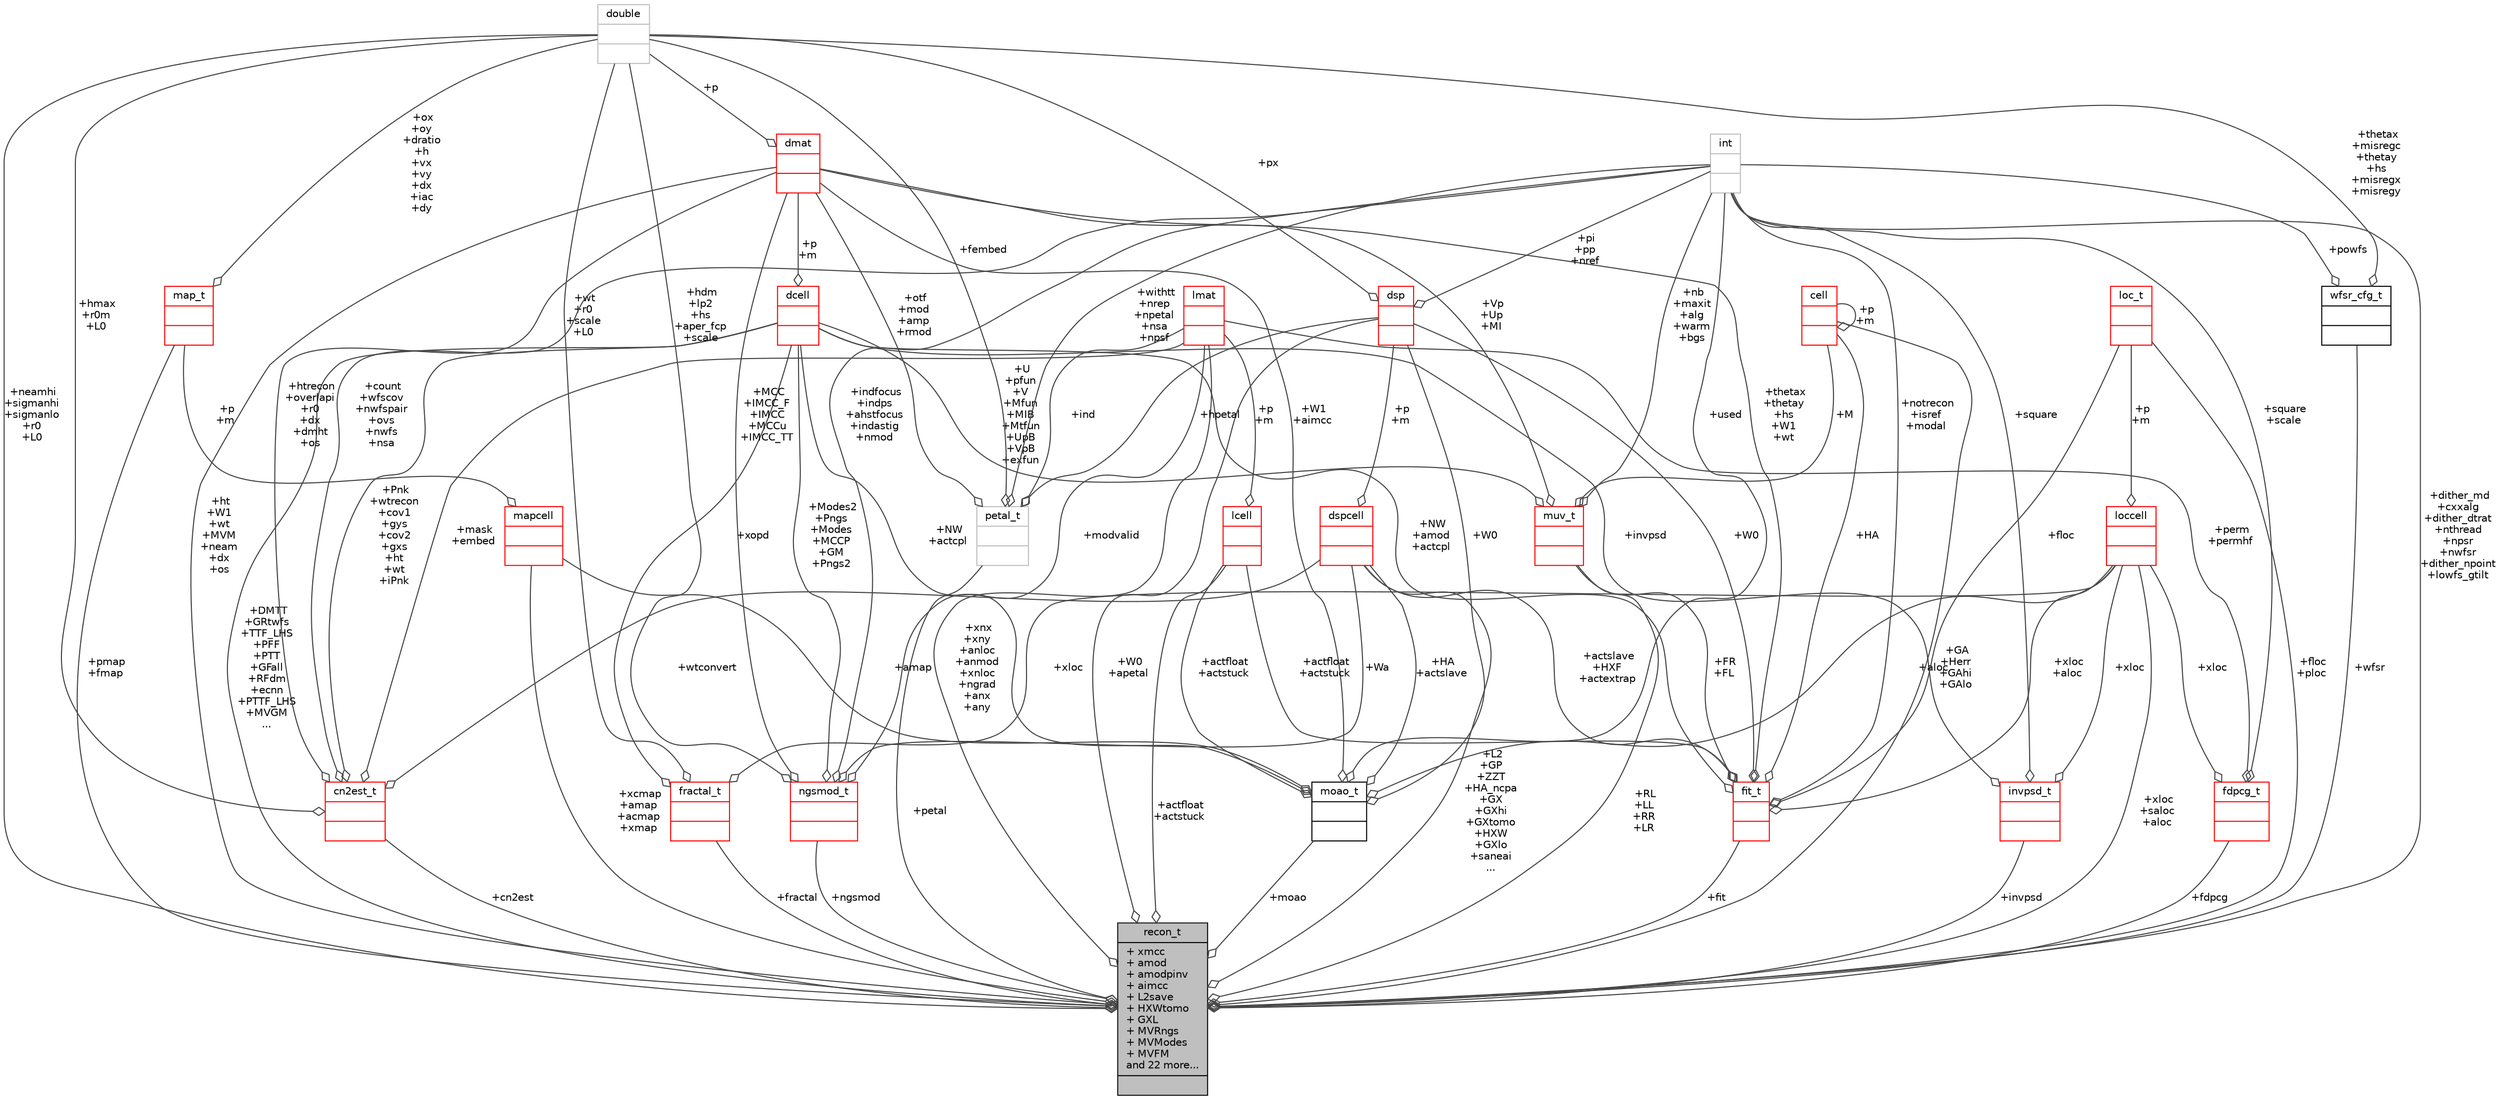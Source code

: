 digraph "recon_t"
{
 // INTERACTIVE_SVG=YES
  bgcolor="transparent";
  edge [fontname="Helvetica",fontsize="10",labelfontname="Helvetica",labelfontsize="10"];
  node [fontname="Helvetica",fontsize="10",shape=record];
  Node271 [label="{recon_t\n|+ xmcc\l+ amod\l+ amodpinv\l+ aimcc\l+ L2save\l+ HXWtomo\l+ GXL\l+ MVRngs\l+ MVModes\l+ MVFM\land 22 more...\l|}",height=0.2,width=0.4,color="black", fillcolor="grey75", style="filled", fontcolor="black"];
  Node272 -> Node271 [color="grey25",fontsize="10",style="solid",label=" +DMTT\n+GRtwfs\n+TTF_LHS\n+PFF\n+PTT\n+GFall\n+RFdm\n+ecnn\n+PTTF_LHS\n+MVGM\n..." ,arrowhead="odiamond",fontname="Helvetica"];
  Node272 [label="{dcell\n||}",height=0.2,width=0.4,color="red",URL="$df/def/type_8h.html#df/d47/structdcell"];
  Node280 -> Node272 [color="grey25",fontsize="10",style="solid",label=" +p\n+m" ,arrowhead="odiamond",fontname="Helvetica"];
  Node280 [label="{dmat\n||}",height=0.2,width=0.4,color="red",URL="$d3/d27/structdmat.html"];
  Node283 -> Node280 [color="grey25",fontsize="10",style="solid",label=" +p" ,arrowhead="odiamond",fontname="Helvetica"];
  Node283 [label="{double\n||}",height=0.2,width=0.4,color="grey75"];
  Node287 -> Node271 [color="grey25",fontsize="10",style="solid",label=" +xloc\n+saloc\n+aloc" ,arrowhead="odiamond",fontname="Helvetica"];
  Node287 [label="{loccell\n||}",height=0.2,width=0.4,color="red",URL="$df/def/type_8h.html#dc/da1/structloccell"];
  Node289 -> Node287 [color="grey25",fontsize="10",style="solid",label=" +p\n+m" ,arrowhead="odiamond",fontname="Helvetica"];
  Node289 [label="{loc_t\n||}",height=0.2,width=0.4,color="red",URL="$df/def/type_8h.html#da/ddc/structloc__t"];
  Node292 -> Node271 [color="grey25",fontsize="10",style="solid",label=" +petal" ,arrowhead="odiamond",fontname="Helvetica"];
  Node292 [label="{petal_t\n||}",height=0.2,width=0.4,color="grey75"];
  Node283 -> Node292 [color="grey25",fontsize="10",style="solid",label=" +fembed" ,arrowhead="odiamond",fontname="Helvetica"];
  Node293 -> Node292 [color="grey25",fontsize="10",style="solid",label=" +ind" ,arrowhead="odiamond",fontname="Helvetica"];
  Node293 [label="{lmat\n||}",height=0.2,width=0.4,color="red",URL="$d7/da0/structlmat.html"];
  Node275 -> Node292 [color="grey25",fontsize="10",style="solid",label=" +withtt\n+nrep\n+npetal\n+nsa\n+npsf" ,arrowhead="odiamond",fontname="Helvetica"];
  Node275 [label="{int\n||}",height=0.2,width=0.4,color="grey75"];
  Node280 -> Node292 [color="grey25",fontsize="10",style="solid",label=" +otf\n+mod\n+amp\n+rmod" ,arrowhead="odiamond",fontname="Helvetica"];
  Node294 -> Node292 [color="grey25",fontsize="10",style="solid",label=" +hpetal" ,arrowhead="odiamond",fontname="Helvetica"];
  Node294 [label="{dsp\n||}",height=0.2,width=0.4,color="red",URL="$df/def/type_8h.html#de/d35/structdsp"];
  Node283 -> Node294 [color="grey25",fontsize="10",style="solid",label=" +px" ,arrowhead="odiamond",fontname="Helvetica"];
  Node275 -> Node294 [color="grey25",fontsize="10",style="solid",label=" +pi\n+pp\n+nref" ,arrowhead="odiamond",fontname="Helvetica"];
  Node295 -> Node271 [color="grey25",fontsize="10",style="solid",label=" +L2\n+GP\n+ZZT\n+HA_ncpa\n+GX\n+GXhi\n+GXtomo\n+HXW\n+GXlo\n+saneai\n..." ,arrowhead="odiamond",fontname="Helvetica"];
  Node295 [label="{dspcell\n||}",height=0.2,width=0.4,color="red",URL="$df/def/type_8h.html#d6/ddb/structdspcell"];
  Node294 -> Node295 [color="grey25",fontsize="10",style="solid",label=" +p\n+m" ,arrowhead="odiamond",fontname="Helvetica"];
  Node296 -> Node271 [color="grey25",fontsize="10",style="solid",label=" +GA\n+Herr\n+GAhi\n+GAlo" ,arrowhead="odiamond",fontname="Helvetica"];
  Node296 [label="{cell\n||}",height=0.2,width=0.4,color="red",URL="$df/def/type_8h.html#db/d76/structcell"];
  Node296 -> Node296 [color="grey25",fontsize="10",style="solid",label=" +p\n+m" ,arrowhead="odiamond",fontname="Helvetica"];
  Node283 -> Node271 [color="grey25",fontsize="10",style="solid",label=" +neamhi\n+sigmanhi\n+sigmanlo\n+r0\n+L0" ,arrowhead="odiamond",fontname="Helvetica"];
  Node297 -> Node271 [color="grey25",fontsize="10",style="solid",label=" +cn2est" ,arrowhead="odiamond",fontname="Helvetica"];
  Node297 [label="{cn2est_t\n||}",height=0.2,width=0.4,color="red",URL="$dc/d59/cn2est_8h.html#d8/d2f/structcn2est__t"];
  Node272 -> Node297 [color="grey25",fontsize="10",style="solid",label=" +Pnk\n+wtrecon\n+cov1\n+gys\n+cov2\n+gxs\n+ht\n+wt\n+iPnk" ,arrowhead="odiamond",fontname="Helvetica"];
  Node295 -> Node297 [color="grey25",fontsize="10",style="solid",label=" +wtconvert" ,arrowhead="odiamond",fontname="Helvetica"];
  Node283 -> Node297 [color="grey25",fontsize="10",style="solid",label=" +hmax\n+r0m\n+L0" ,arrowhead="odiamond",fontname="Helvetica"];
  Node293 -> Node297 [color="grey25",fontsize="10",style="solid",label=" +mask\n+embed" ,arrowhead="odiamond",fontname="Helvetica"];
  Node275 -> Node297 [color="grey25",fontsize="10",style="solid",label=" +count\n+wfscov\n+nwfspair\n+ovs\n+nwfs\n+nsa" ,arrowhead="odiamond",fontname="Helvetica"];
  Node280 -> Node297 [color="grey25",fontsize="10",style="solid",label=" +htrecon\n+overlapi\n+r0\n+dx\n+dmht\n+os" ,arrowhead="odiamond",fontname="Helvetica"];
  Node302 -> Node271 [color="grey25",fontsize="10",style="solid",label=" +ngsmod" ,arrowhead="odiamond",fontname="Helvetica"];
  Node302 [label="{ngsmod_t\n||}",height=0.2,width=0.4,color="red",URL="$d6/d94/maos_2types_8h.html#d2/df8/structngsmod__t"];
  Node272 -> Node302 [color="grey25",fontsize="10",style="solid",label=" +Modes2\n+Pngs\n+Modes\n+MCCP\n+GM\n+Pngs2" ,arrowhead="odiamond",fontname="Helvetica"];
  Node295 -> Node302 [color="grey25",fontsize="10",style="solid",label=" +Wa" ,arrowhead="odiamond",fontname="Helvetica"];
  Node283 -> Node302 [color="grey25",fontsize="10",style="solid",label=" +hdm\n+lp2\n+hs\n+aper_fcp\n+scale" ,arrowhead="odiamond",fontname="Helvetica"];
  Node293 -> Node302 [color="grey25",fontsize="10",style="solid",label=" +modvalid" ,arrowhead="odiamond",fontname="Helvetica"];
  Node275 -> Node302 [color="grey25",fontsize="10",style="solid",label=" +indfocus\n+indps\n+ahstfocus\n+indastig\n+nmod" ,arrowhead="odiamond",fontname="Helvetica"];
  Node280 -> Node302 [color="grey25",fontsize="10",style="solid",label=" +MCC\n+IMCC_F\n+IMCC\n+MCCu\n+IMCC_TT" ,arrowhead="odiamond",fontname="Helvetica"];
  Node304 -> Node271 [color="grey25",fontsize="10",style="solid",label=" +moao" ,arrowhead="odiamond",fontname="Helvetica"];
  Node304 [label="{moao_t\n||}",height=0.2,width=0.4,color="black",URL="$d6/d94/maos_2types_8h.html#d5/d68/structmoao__t"];
  Node272 -> Node304 [color="grey25",fontsize="10",style="solid",label=" +NW\n+actcpl" ,arrowhead="odiamond",fontname="Helvetica"];
  Node287 -> Node304 [color="grey25",fontsize="10",style="solid",label=" +aloc" ,arrowhead="odiamond",fontname="Helvetica"];
  Node295 -> Node304 [color="grey25",fontsize="10",style="solid",label=" +HA\n+actslave" ,arrowhead="odiamond",fontname="Helvetica"];
  Node305 -> Node304 [color="grey25",fontsize="10",style="solid",label=" +actfloat\n+actstuck" ,arrowhead="odiamond",fontname="Helvetica"];
  Node305 [label="{lcell\n||}",height=0.2,width=0.4,color="red",URL="$df/def/type_8h.html#db/d4d/structlcell"];
  Node293 -> Node305 [color="grey25",fontsize="10",style="solid",label=" +p\n+m" ,arrowhead="odiamond",fontname="Helvetica"];
  Node275 -> Node304 [color="grey25",fontsize="10",style="solid",label=" +used" ,arrowhead="odiamond",fontname="Helvetica"];
  Node280 -> Node304 [color="grey25",fontsize="10",style="solid",label=" +W1\n+aimcc" ,arrowhead="odiamond",fontname="Helvetica"];
  Node306 -> Node304 [color="grey25",fontsize="10",style="solid",label=" +amap" ,arrowhead="odiamond",fontname="Helvetica"];
  Node306 [label="{mapcell\n||}",height=0.2,width=0.4,color="red",URL="$df/def/type_8h.html#d2/d8c/structmapcell"];
  Node307 -> Node306 [color="grey25",fontsize="10",style="solid",label=" +p\n+m" ,arrowhead="odiamond",fontname="Helvetica"];
  Node307 [label="{map_t\n||}",height=0.2,width=0.4,color="red",URL="$df/def/type_8h.html#d6/da3/structmap__t"];
  Node283 -> Node307 [color="grey25",fontsize="10",style="solid",label=" +ox\n+oy\n+dratio\n+h\n+vx\n+vy\n+dx\n+iac\n+dy" ,arrowhead="odiamond",fontname="Helvetica"];
  Node294 -> Node304 [color="grey25",fontsize="10",style="solid",label=" +W0" ,arrowhead="odiamond",fontname="Helvetica"];
  Node309 -> Node271 [color="grey25",fontsize="10",style="solid",label=" +invpsd" ,arrowhead="odiamond",fontname="Helvetica"];
  Node309 [label="{invpsd_t\n||}",height=0.2,width=0.4,color="red",URL="$d6/d94/maos_2types_8h.html#d7/dff/structinvpsd__t"];
  Node287 -> Node309 [color="grey25",fontsize="10",style="solid",label=" +xloc" ,arrowhead="odiamond",fontname="Helvetica"];
  Node272 -> Node309 [color="grey25",fontsize="10",style="solid",label=" +invpsd" ,arrowhead="odiamond",fontname="Helvetica"];
  Node275 -> Node309 [color="grey25",fontsize="10",style="solid",label=" +square" ,arrowhead="odiamond",fontname="Helvetica"];
  Node293 -> Node271 [color="grey25",fontsize="10",style="solid",label=" +xnx\n+xny\n+anloc\n+anmod\n+xnloc\n+ngrad\n+anx\n+any" ,arrowhead="odiamond",fontname="Helvetica"];
  Node310 -> Node271 [color="grey25",fontsize="10",style="solid",label=" +fractal" ,arrowhead="odiamond",fontname="Helvetica"];
  Node310 [label="{fractal_t\n||}",height=0.2,width=0.4,color="red",URL="$d6/d94/maos_2types_8h.html#d2/d15/structfractal__t"];
  Node287 -> Node310 [color="grey25",fontsize="10",style="solid",label=" +xloc" ,arrowhead="odiamond",fontname="Helvetica"];
  Node272 -> Node310 [color="grey25",fontsize="10",style="solid",label=" +xopd" ,arrowhead="odiamond",fontname="Helvetica"];
  Node283 -> Node310 [color="grey25",fontsize="10",style="solid",label=" +wt\n+r0\n+scale\n+L0" ,arrowhead="odiamond",fontname="Helvetica"];
  Node305 -> Node271 [color="grey25",fontsize="10",style="solid",label=" +actfloat\n+actstuck" ,arrowhead="odiamond",fontname="Helvetica"];
  Node275 -> Node271 [color="grey25",fontsize="10",style="solid",label=" +dither_md\n+cxxalg\n+dither_dtrat\n+nthread\n+npsr\n+nwfsr\n+dither_npoint\n+lowfs_gtilt" ,arrowhead="odiamond",fontname="Helvetica"];
  Node307 -> Node271 [color="grey25",fontsize="10",style="solid",label=" +pmap\n+fmap" ,arrowhead="odiamond",fontname="Helvetica"];
  Node311 -> Node271 [color="grey25",fontsize="10",style="solid",label=" +wfsr" ,arrowhead="odiamond",fontname="Helvetica"];
  Node311 [label="{wfsr_cfg_t\n||}",height=0.2,width=0.4,color="black",URL="$d4/d38/parms_8h.html#d6/d65/structwfsr__cfg__t"];
  Node283 -> Node311 [color="grey25",fontsize="10",style="solid",label=" +thetax\n+misregc\n+thetay\n+hs\n+misregx\n+misregy" ,arrowhead="odiamond",fontname="Helvetica"];
  Node275 -> Node311 [color="grey25",fontsize="10",style="solid",label=" +powfs" ,arrowhead="odiamond",fontname="Helvetica"];
  Node306 -> Node271 [color="grey25",fontsize="10",style="solid",label=" +xcmap\n+amap\n+acmap\n+xmap" ,arrowhead="odiamond",fontname="Helvetica"];
  Node280 -> Node271 [color="grey25",fontsize="10",style="solid",label=" +ht\n+W1\n+wt\n+MVM\n+neam\n+dx\n+os" ,arrowhead="odiamond",fontname="Helvetica"];
  Node312 -> Node271 [color="grey25",fontsize="10",style="solid",label=" +RL\n+LL\n+RR\n+LR" ,arrowhead="odiamond",fontname="Helvetica"];
  Node312 [label="{muv_t\n||}",height=0.2,width=0.4,color="red",URL="$d3/dc7/muv_8h.html#dd/d34/structmuv__t"];
  Node272 -> Node312 [color="grey25",fontsize="10",style="solid",label=" +U\n+pfun\n+V\n+Mfun\n+MIB\n+Mtfun\n+UpB\n+VpB\n+exfun" ,arrowhead="odiamond",fontname="Helvetica"];
  Node296 -> Node312 [color="grey25",fontsize="10",style="solid",label=" +M" ,arrowhead="odiamond",fontname="Helvetica"];
  Node275 -> Node312 [color="grey25",fontsize="10",style="solid",label=" +nb\n+maxit\n+alg\n+warm\n+bgs" ,arrowhead="odiamond",fontname="Helvetica"];
  Node280 -> Node312 [color="grey25",fontsize="10",style="solid",label=" +Vp\n+Up\n+MI" ,arrowhead="odiamond",fontname="Helvetica"];
  Node294 -> Node271 [color="grey25",fontsize="10",style="solid",label=" +W0\n+apetal" ,arrowhead="odiamond",fontname="Helvetica"];
  Node316 -> Node271 [color="grey25",fontsize="10",style="solid",label=" +fdpcg" ,arrowhead="odiamond",fontname="Helvetica"];
  Node316 [label="{fdpcg_t\n||}",height=0.2,width=0.4,color="red",URL="$d6/d94/maos_2types_8h.html#df/d53/structfdpcg__t"];
  Node287 -> Node316 [color="grey25",fontsize="10",style="solid",label=" +xloc" ,arrowhead="odiamond",fontname="Helvetica"];
  Node293 -> Node316 [color="grey25",fontsize="10",style="solid",label=" +perm\n+permhf" ,arrowhead="odiamond",fontname="Helvetica"];
  Node275 -> Node316 [color="grey25",fontsize="10",style="solid",label=" +square\n+scale" ,arrowhead="odiamond",fontname="Helvetica"];
  Node318 -> Node271 [color="grey25",fontsize="10",style="solid",label=" +fit" ,arrowhead="odiamond",fontname="Helvetica"];
  Node318 [label="{fit_t\n||}",height=0.2,width=0.4,color="red",URL="$d6/d94/maos_2types_8h.html#da/d3f/structfit__t"];
  Node272 -> Node318 [color="grey25",fontsize="10",style="solid",label=" +NW\n+amod\n+actcpl" ,arrowhead="odiamond",fontname="Helvetica"];
  Node287 -> Node318 [color="grey25",fontsize="10",style="solid",label=" +xloc\n+aloc" ,arrowhead="odiamond",fontname="Helvetica"];
  Node295 -> Node318 [color="grey25",fontsize="10",style="solid",label=" +actslave\n+HXF\n+actextrap" ,arrowhead="odiamond",fontname="Helvetica"];
  Node296 -> Node318 [color="grey25",fontsize="10",style="solid",label=" +HA" ,arrowhead="odiamond",fontname="Helvetica"];
  Node305 -> Node318 [color="grey25",fontsize="10",style="solid",label=" +actfloat\n+actstuck" ,arrowhead="odiamond",fontname="Helvetica"];
  Node275 -> Node318 [color="grey25",fontsize="10",style="solid",label=" +notrecon\n+isref\n+modal" ,arrowhead="odiamond",fontname="Helvetica"];
  Node280 -> Node318 [color="grey25",fontsize="10",style="solid",label=" +thetax\n+thetay\n+hs\n+W1\n+wt" ,arrowhead="odiamond",fontname="Helvetica"];
  Node312 -> Node318 [color="grey25",fontsize="10",style="solid",label=" +FR\n+FL" ,arrowhead="odiamond",fontname="Helvetica"];
  Node294 -> Node318 [color="grey25",fontsize="10",style="solid",label=" +W0" ,arrowhead="odiamond",fontname="Helvetica"];
  Node289 -> Node318 [color="grey25",fontsize="10",style="solid",label=" +floc" ,arrowhead="odiamond",fontname="Helvetica"];
  Node289 -> Node271 [color="grey25",fontsize="10",style="solid",label=" +floc\n+ploc" ,arrowhead="odiamond",fontname="Helvetica"];
}
